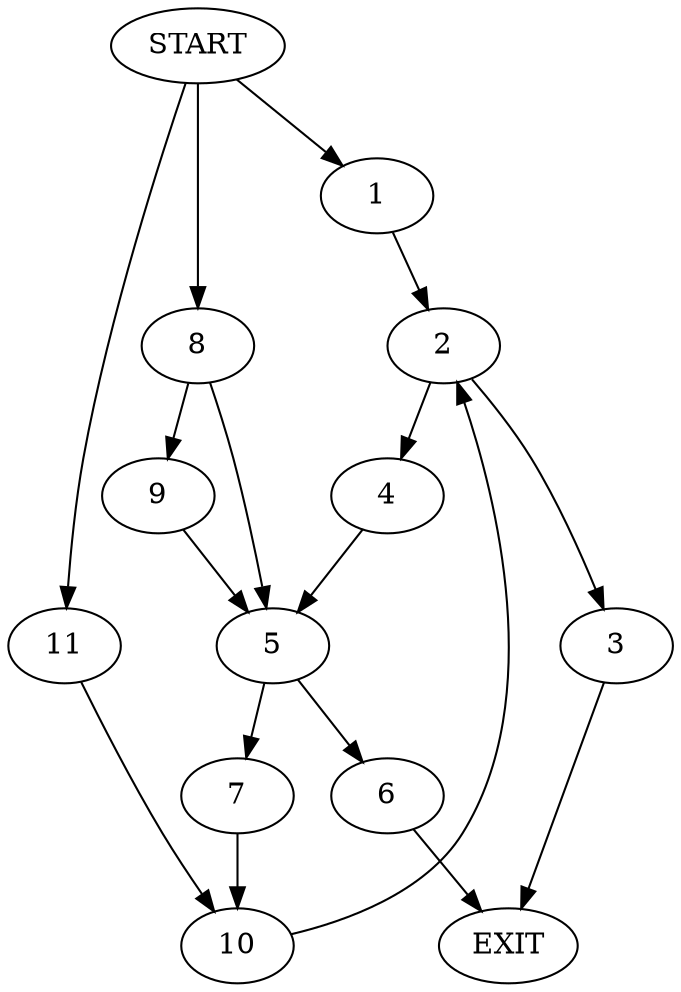 digraph {
0 [label="START"]
12 [label="EXIT"]
0 -> 1
1 -> 2
2 -> 3
2 -> 4
4 -> 5
3 -> 12
5 -> 6
5 -> 7
0 -> 8
8 -> 9
8 -> 5
9 -> 5
6 -> 12
7 -> 10
10 -> 2
0 -> 11
11 -> 10
}
